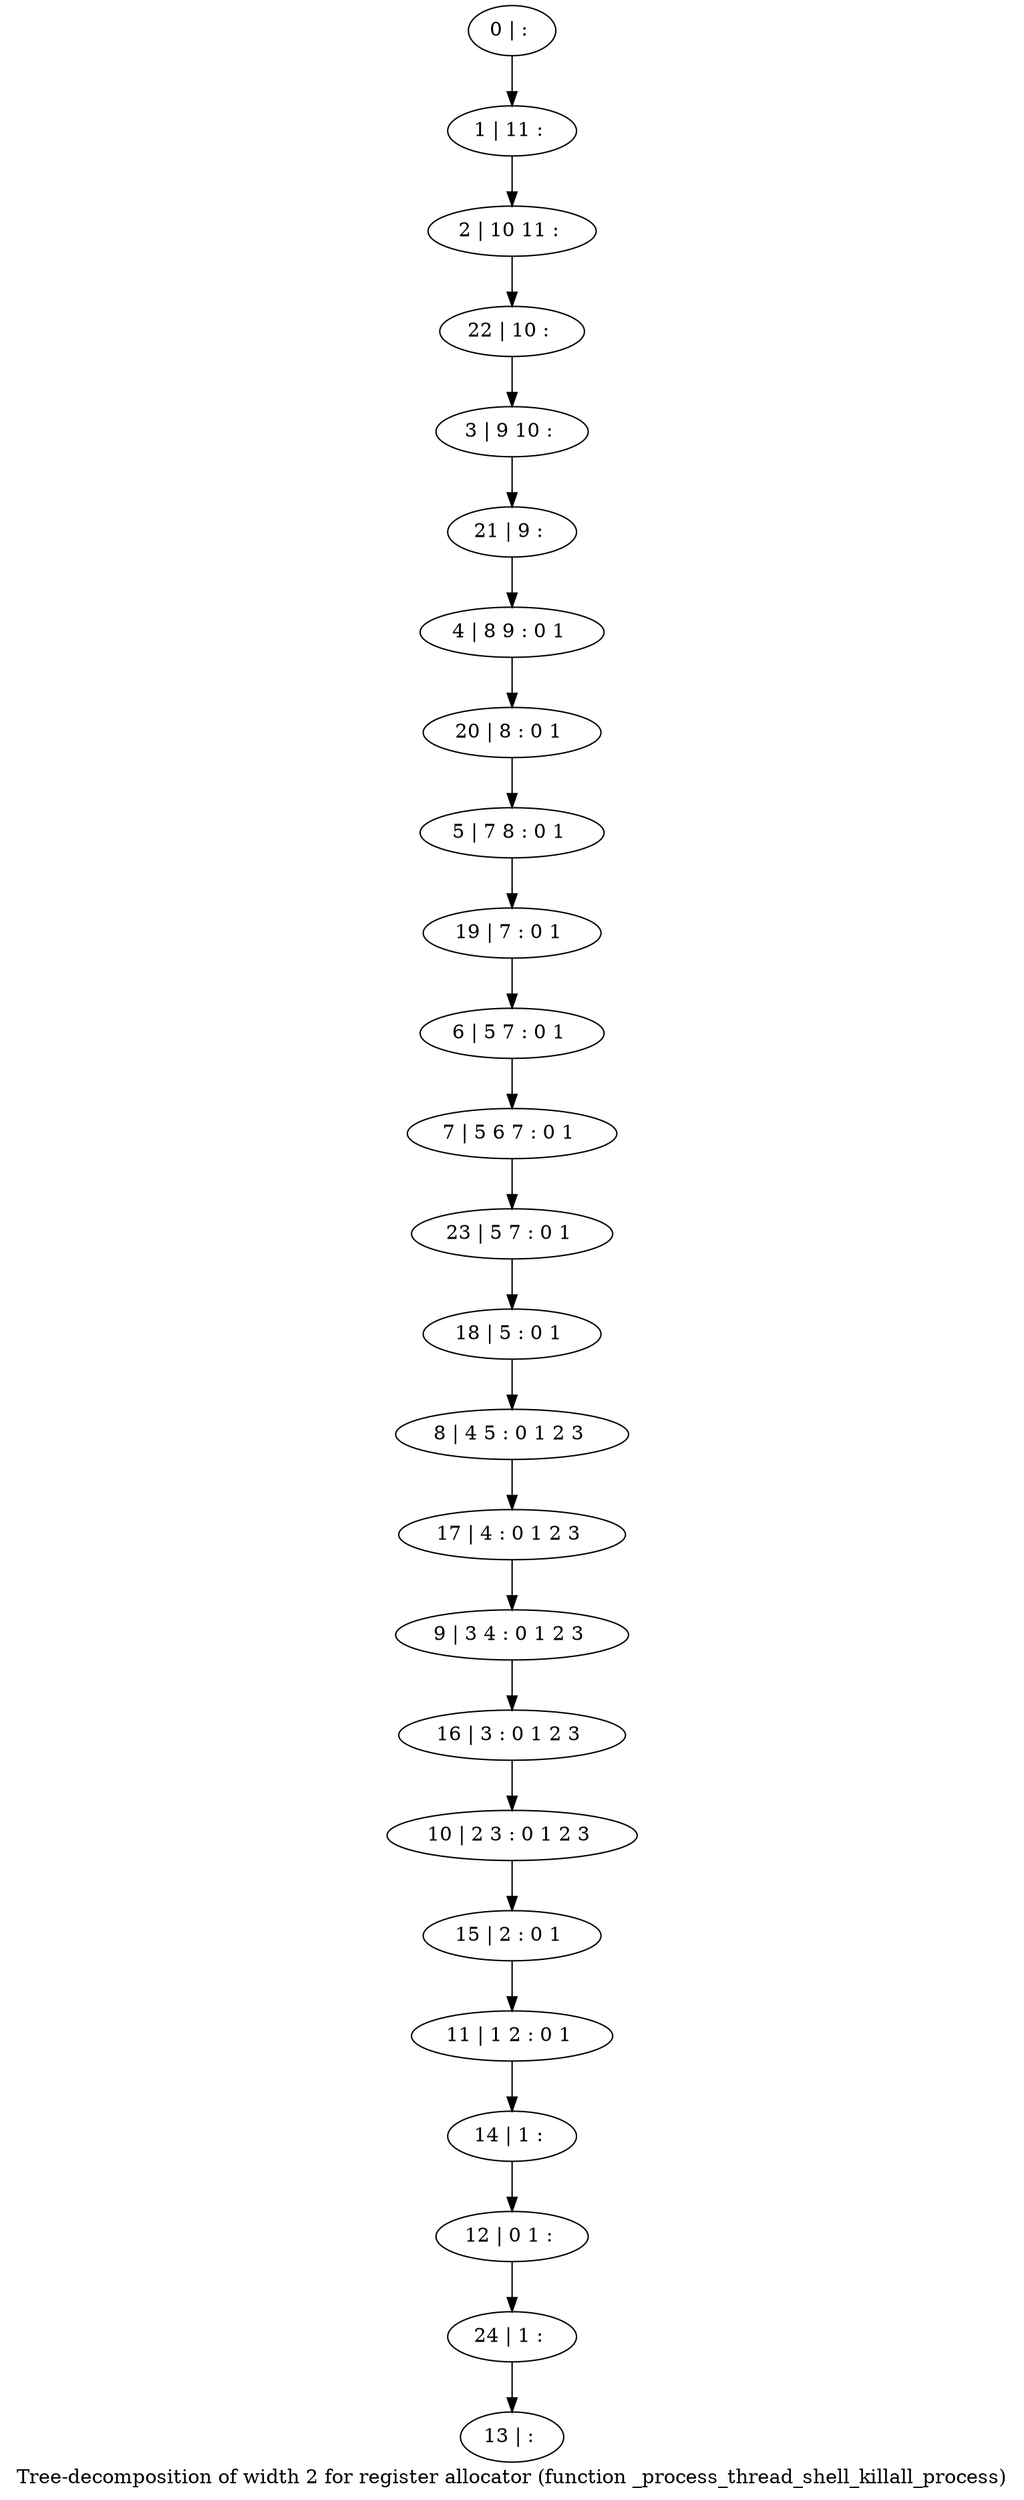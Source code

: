 digraph G {
graph [label="Tree-decomposition of width 2 for register allocator (function _process_thread_shell_killall_process)"]
0[label="0 | : "];
1[label="1 | 11 : "];
2[label="2 | 10 11 : "];
3[label="3 | 9 10 : "];
4[label="4 | 8 9 : 0 1 "];
5[label="5 | 7 8 : 0 1 "];
6[label="6 | 5 7 : 0 1 "];
7[label="7 | 5 6 7 : 0 1 "];
8[label="8 | 4 5 : 0 1 2 3 "];
9[label="9 | 3 4 : 0 1 2 3 "];
10[label="10 | 2 3 : 0 1 2 3 "];
11[label="11 | 1 2 : 0 1 "];
12[label="12 | 0 1 : "];
13[label="13 | : "];
14[label="14 | 1 : "];
15[label="15 | 2 : 0 1 "];
16[label="16 | 3 : 0 1 2 3 "];
17[label="17 | 4 : 0 1 2 3 "];
18[label="18 | 5 : 0 1 "];
19[label="19 | 7 : 0 1 "];
20[label="20 | 8 : 0 1 "];
21[label="21 | 9 : "];
22[label="22 | 10 : "];
23[label="23 | 5 7 : 0 1 "];
24[label="24 | 1 : "];
0->1 ;
1->2 ;
6->7 ;
14->12 ;
11->14 ;
15->11 ;
10->15 ;
16->10 ;
9->16 ;
17->9 ;
8->17 ;
18->8 ;
19->6 ;
5->19 ;
20->5 ;
4->20 ;
21->4 ;
3->21 ;
22->3 ;
2->22 ;
23->18 ;
7->23 ;
24->13 ;
12->24 ;
}
